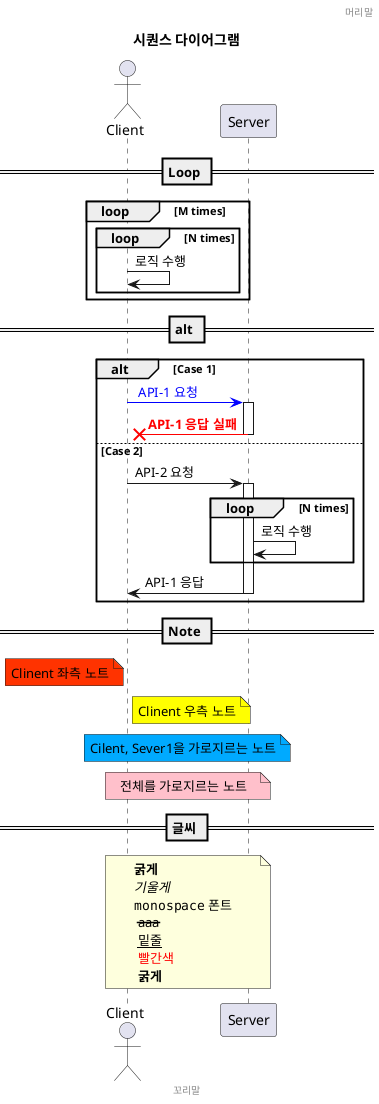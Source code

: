 @startuml
header 머리말
footer 꼬리말
title 시퀀스 다이어그램
actor Client as C
participant Server as S
== Loop ==
loop M times
    loop N times
        C -> C: 로직 수행
    end
end
== alt ==
alt Case 1
        C -[#0000FF]> S: <font color="#0000FF"> API-1 요청 
        activate S
        S -[#FF0000]X C: <b><font color="#FF0000"> API-1 응답 실패
        deactivate S
else Case 2
    C -> S: API-2 요청
    activate S
    loop N times
        S -> S: 로직 수행
    end
    S -> C: API-1 응답
    deactivate S
end
== Note ==
note left C #FF3300
    Clinent 좌측 노트
end note
note right C #yellow
    Clinent 우측 노트
end note
note over C, S #00AAFF
    Cilent, Sever1을 가로지르는 노트
end note
note across #pink: 전체를 가로지르는 노트
== 글씨 ==
note over C, S
  **굵게**
  //기울게//
  ""monospace"" 폰트
   --aaa--
   __밑줄__
   <color #red>빨간색</color>
   <b>굵게</b>
end note
@enduml